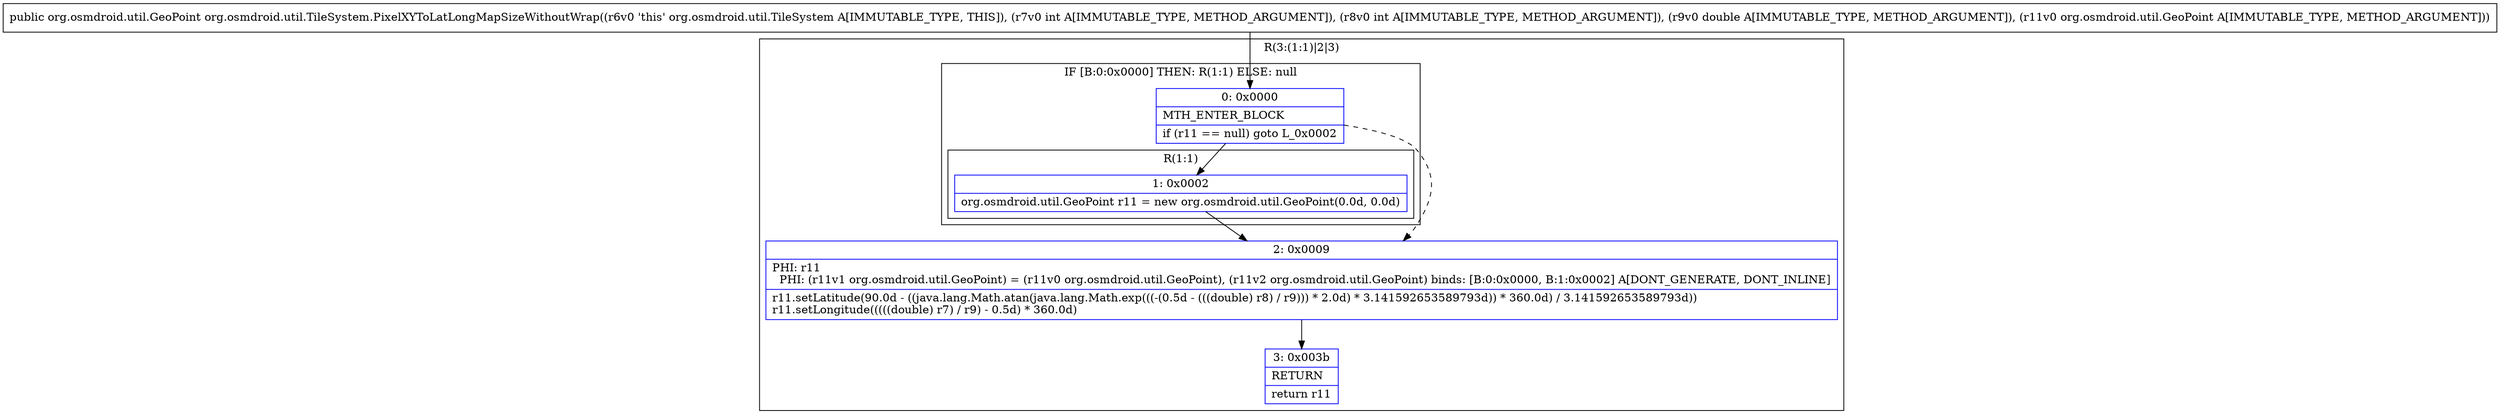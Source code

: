 digraph "CFG fororg.osmdroid.util.TileSystem.PixelXYToLatLongMapSizeWithoutWrap(IIDLorg\/osmdroid\/util\/GeoPoint;)Lorg\/osmdroid\/util\/GeoPoint;" {
subgraph cluster_Region_1979139421 {
label = "R(3:(1:1)|2|3)";
node [shape=record,color=blue];
subgraph cluster_IfRegion_359774565 {
label = "IF [B:0:0x0000] THEN: R(1:1) ELSE: null";
node [shape=record,color=blue];
Node_0 [shape=record,label="{0\:\ 0x0000|MTH_ENTER_BLOCK\l|if (r11 == null) goto L_0x0002\l}"];
subgraph cluster_Region_328388183 {
label = "R(1:1)";
node [shape=record,color=blue];
Node_1 [shape=record,label="{1\:\ 0x0002|org.osmdroid.util.GeoPoint r11 = new org.osmdroid.util.GeoPoint(0.0d, 0.0d)\l}"];
}
}
Node_2 [shape=record,label="{2\:\ 0x0009|PHI: r11 \l  PHI: (r11v1 org.osmdroid.util.GeoPoint) = (r11v0 org.osmdroid.util.GeoPoint), (r11v2 org.osmdroid.util.GeoPoint) binds: [B:0:0x0000, B:1:0x0002] A[DONT_GENERATE, DONT_INLINE]\l|r11.setLatitude(90.0d \- ((java.lang.Math.atan(java.lang.Math.exp(((\-(0.5d \- (((double) r8) \/ r9))) * 2.0d) * 3.141592653589793d)) * 360.0d) \/ 3.141592653589793d))\lr11.setLongitude(((((double) r7) \/ r9) \- 0.5d) * 360.0d)\l}"];
Node_3 [shape=record,label="{3\:\ 0x003b|RETURN\l|return r11\l}"];
}
MethodNode[shape=record,label="{public org.osmdroid.util.GeoPoint org.osmdroid.util.TileSystem.PixelXYToLatLongMapSizeWithoutWrap((r6v0 'this' org.osmdroid.util.TileSystem A[IMMUTABLE_TYPE, THIS]), (r7v0 int A[IMMUTABLE_TYPE, METHOD_ARGUMENT]), (r8v0 int A[IMMUTABLE_TYPE, METHOD_ARGUMENT]), (r9v0 double A[IMMUTABLE_TYPE, METHOD_ARGUMENT]), (r11v0 org.osmdroid.util.GeoPoint A[IMMUTABLE_TYPE, METHOD_ARGUMENT])) }"];
MethodNode -> Node_0;
Node_0 -> Node_1;
Node_0 -> Node_2[style=dashed];
Node_1 -> Node_2;
Node_2 -> Node_3;
}

